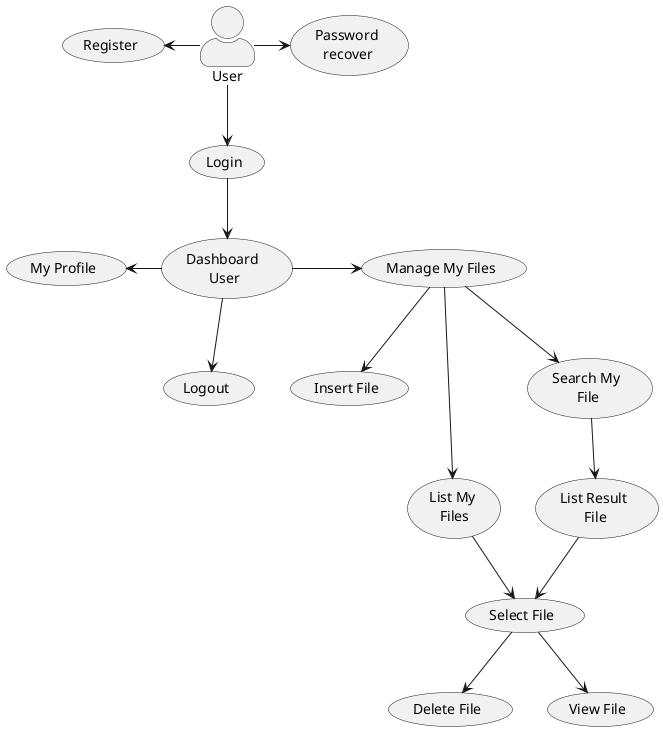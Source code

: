 
@startuml
skinparam actorStyle awesome

' Actor definition
actor User

' Usecase definition
usecase (Register) as uc_register
usecase (Login) as uc_login
usecase (Logout) as uc_logout
usecase (Password \nrecover) as uc_password_recover
usecase (My Profile) as uc_my_profile
usecase (Dashboard \nUser) as uc_dashboard_user
usecase (Manage My Files) as uc_manage_file
usecase (Insert File) as uc_private_file
usecase (List My \nFiles) as uc_list_private_file
usecase (Delete File) as uc_delete_private_file
usecase (Select File) as uc_select_private_file
usecase (View File) as uc_view_private_file
usecase (Search My \nFile) as uc_search_private_file
usecase (List Result \nFile) as uc_list_result_file

uc_dashboard_user -> uc_manage_file
uc_manage_file --> uc_private_file
uc_manage_file --> uc_list_private_file
uc_manage_file --> uc_search_private_file
uc_search_private_file --> uc_list_result_file
uc_list_result_file --> uc_select_private_file
uc_list_private_file --> uc_select_private_file
uc_select_private_file --> uc_delete_private_file
uc_select_private_file --> uc_view_private_file 

uc_register <- User
User -> uc_password_recover
User --> uc_login
uc_login --> uc_dashboard_user

uc_dashboard_user --> uc_logout
uc_dashboard_user -left-> uc_my_profile

@enduml